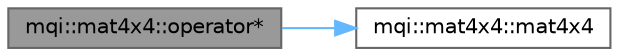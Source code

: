 digraph "mqi::mat4x4::operator*"
{
 // LATEX_PDF_SIZE
  bgcolor="transparent";
  edge [fontname=Helvetica,fontsize=10,labelfontname=Helvetica,labelfontsize=10];
  node [fontname=Helvetica,fontsize=10,shape=box,height=0.2,width=0.4];
  rankdir="LR";
  Node1 [id="Node000001",label="mqi::mat4x4::operator*",height=0.2,width=0.4,color="gray40", fillcolor="grey60", style="filled", fontcolor="black",tooltip="Multiplies this matrix by another 4x4 matrix."];
  Node1 -> Node2 [id="edge1_Node000001_Node000002",color="steelblue1",style="solid",tooltip=" "];
  Node2 [id="Node000002",label="mqi::mat4x4::mat4x4",height=0.2,width=0.4,color="grey40", fillcolor="white", style="filled",URL="$classmqi_1_1mat4x4.html#a71cf1d7079366d1a4fcb45374097701a",tooltip="Default constructor. Initializes to an identity matrix."];
}
